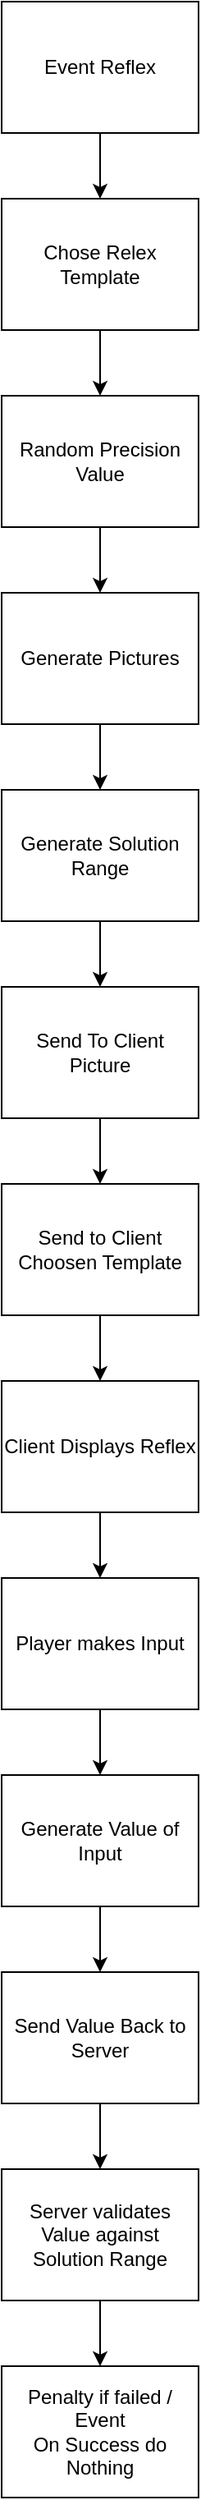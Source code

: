 <mxfile version="21.6.8" type="device">
  <diagram id="C5RBs43oDa-KdzZeNtuy" name="Page-1">
    <mxGraphModel dx="1434" dy="856" grid="1" gridSize="10" guides="1" tooltips="1" connect="1" arrows="1" fold="1" page="1" pageScale="1" pageWidth="827" pageHeight="1169" math="0" shadow="0">
      <root>
        <mxCell id="WIyWlLk6GJQsqaUBKTNV-0" />
        <mxCell id="WIyWlLk6GJQsqaUBKTNV-1" parent="WIyWlLk6GJQsqaUBKTNV-0" />
        <mxCell id="rn3ayhJtbb8CE3tqyZ9I-13" style="edgeStyle=orthogonalEdgeStyle;rounded=0;orthogonalLoop=1;jettySize=auto;html=1;" parent="WIyWlLk6GJQsqaUBKTNV-1" source="rn3ayhJtbb8CE3tqyZ9I-0" target="rn3ayhJtbb8CE3tqyZ9I-1" edge="1">
          <mxGeometry relative="1" as="geometry" />
        </mxCell>
        <mxCell id="rn3ayhJtbb8CE3tqyZ9I-0" value="Event Reflex" style="rounded=0;whiteSpace=wrap;html=1;" parent="WIyWlLk6GJQsqaUBKTNV-1" vertex="1">
          <mxGeometry x="360" y="400" width="120" height="80" as="geometry" />
        </mxCell>
        <mxCell id="rn3ayhJtbb8CE3tqyZ9I-14" style="edgeStyle=orthogonalEdgeStyle;rounded=0;orthogonalLoop=1;jettySize=auto;html=1;" parent="WIyWlLk6GJQsqaUBKTNV-1" source="rn3ayhJtbb8CE3tqyZ9I-1" target="rn3ayhJtbb8CE3tqyZ9I-2" edge="1">
          <mxGeometry relative="1" as="geometry" />
        </mxCell>
        <mxCell id="rn3ayhJtbb8CE3tqyZ9I-1" value="Chose Relex Template" style="rounded=0;whiteSpace=wrap;html=1;" parent="WIyWlLk6GJQsqaUBKTNV-1" vertex="1">
          <mxGeometry x="360" y="520" width="120" height="80" as="geometry" />
        </mxCell>
        <mxCell id="rn3ayhJtbb8CE3tqyZ9I-15" style="edgeStyle=orthogonalEdgeStyle;rounded=0;orthogonalLoop=1;jettySize=auto;html=1;" parent="WIyWlLk6GJQsqaUBKTNV-1" source="rn3ayhJtbb8CE3tqyZ9I-2" target="rn3ayhJtbb8CE3tqyZ9I-3" edge="1">
          <mxGeometry relative="1" as="geometry" />
        </mxCell>
        <mxCell id="rn3ayhJtbb8CE3tqyZ9I-2" value="Random Precision Value" style="rounded=0;whiteSpace=wrap;html=1;" parent="WIyWlLk6GJQsqaUBKTNV-1" vertex="1">
          <mxGeometry x="360" y="640" width="120" height="80" as="geometry" />
        </mxCell>
        <mxCell id="rn3ayhJtbb8CE3tqyZ9I-16" style="edgeStyle=orthogonalEdgeStyle;rounded=0;orthogonalLoop=1;jettySize=auto;html=1;" parent="WIyWlLk6GJQsqaUBKTNV-1" source="rn3ayhJtbb8CE3tqyZ9I-3" target="rn3ayhJtbb8CE3tqyZ9I-4" edge="1">
          <mxGeometry relative="1" as="geometry" />
        </mxCell>
        <mxCell id="rn3ayhJtbb8CE3tqyZ9I-3" value="Generate Pictures" style="rounded=0;whiteSpace=wrap;html=1;" parent="WIyWlLk6GJQsqaUBKTNV-1" vertex="1">
          <mxGeometry x="360" y="760" width="120" height="80" as="geometry" />
        </mxCell>
        <mxCell id="rn3ayhJtbb8CE3tqyZ9I-17" style="edgeStyle=orthogonalEdgeStyle;rounded=0;orthogonalLoop=1;jettySize=auto;html=1;" parent="WIyWlLk6GJQsqaUBKTNV-1" source="rn3ayhJtbb8CE3tqyZ9I-4" target="rn3ayhJtbb8CE3tqyZ9I-5" edge="1">
          <mxGeometry relative="1" as="geometry" />
        </mxCell>
        <mxCell id="rn3ayhJtbb8CE3tqyZ9I-4" value="Generate Solution Range" style="rounded=0;whiteSpace=wrap;html=1;" parent="WIyWlLk6GJQsqaUBKTNV-1" vertex="1">
          <mxGeometry x="360" y="880" width="120" height="80" as="geometry" />
        </mxCell>
        <mxCell id="rn3ayhJtbb8CE3tqyZ9I-18" style="edgeStyle=orthogonalEdgeStyle;rounded=0;orthogonalLoop=1;jettySize=auto;html=1;" parent="WIyWlLk6GJQsqaUBKTNV-1" source="rn3ayhJtbb8CE3tqyZ9I-5" target="rn3ayhJtbb8CE3tqyZ9I-6" edge="1">
          <mxGeometry relative="1" as="geometry" />
        </mxCell>
        <mxCell id="rn3ayhJtbb8CE3tqyZ9I-5" value="Send To Client Picture" style="rounded=0;whiteSpace=wrap;html=1;" parent="WIyWlLk6GJQsqaUBKTNV-1" vertex="1">
          <mxGeometry x="360" y="1000" width="120" height="80" as="geometry" />
        </mxCell>
        <mxCell id="rn3ayhJtbb8CE3tqyZ9I-19" style="edgeStyle=orthogonalEdgeStyle;rounded=0;orthogonalLoop=1;jettySize=auto;html=1;" parent="WIyWlLk6GJQsqaUBKTNV-1" source="rn3ayhJtbb8CE3tqyZ9I-6" target="rn3ayhJtbb8CE3tqyZ9I-7" edge="1">
          <mxGeometry relative="1" as="geometry" />
        </mxCell>
        <mxCell id="rn3ayhJtbb8CE3tqyZ9I-6" value="Send to Client Choosen Template" style="rounded=0;whiteSpace=wrap;html=1;" parent="WIyWlLk6GJQsqaUBKTNV-1" vertex="1">
          <mxGeometry x="360" y="1120" width="120" height="80" as="geometry" />
        </mxCell>
        <mxCell id="rn3ayhJtbb8CE3tqyZ9I-20" style="edgeStyle=orthogonalEdgeStyle;rounded=0;orthogonalLoop=1;jettySize=auto;html=1;entryX=0.5;entryY=0;entryDx=0;entryDy=0;" parent="WIyWlLk6GJQsqaUBKTNV-1" source="rn3ayhJtbb8CE3tqyZ9I-7" target="rn3ayhJtbb8CE3tqyZ9I-8" edge="1">
          <mxGeometry relative="1" as="geometry" />
        </mxCell>
        <mxCell id="rn3ayhJtbb8CE3tqyZ9I-7" value="Client Displays Reflex" style="rounded=0;whiteSpace=wrap;html=1;" parent="WIyWlLk6GJQsqaUBKTNV-1" vertex="1">
          <mxGeometry x="360" y="1240" width="120" height="80" as="geometry" />
        </mxCell>
        <mxCell id="rn3ayhJtbb8CE3tqyZ9I-21" style="edgeStyle=orthogonalEdgeStyle;rounded=0;orthogonalLoop=1;jettySize=auto;html=1;" parent="WIyWlLk6GJQsqaUBKTNV-1" source="rn3ayhJtbb8CE3tqyZ9I-8" target="rn3ayhJtbb8CE3tqyZ9I-9" edge="1">
          <mxGeometry relative="1" as="geometry" />
        </mxCell>
        <mxCell id="rn3ayhJtbb8CE3tqyZ9I-8" value="Player makes Input" style="rounded=0;whiteSpace=wrap;html=1;" parent="WIyWlLk6GJQsqaUBKTNV-1" vertex="1">
          <mxGeometry x="360" y="1360" width="120" height="80" as="geometry" />
        </mxCell>
        <mxCell id="rn3ayhJtbb8CE3tqyZ9I-22" style="edgeStyle=orthogonalEdgeStyle;rounded=0;orthogonalLoop=1;jettySize=auto;html=1;" parent="WIyWlLk6GJQsqaUBKTNV-1" source="rn3ayhJtbb8CE3tqyZ9I-9" target="rn3ayhJtbb8CE3tqyZ9I-10" edge="1">
          <mxGeometry relative="1" as="geometry" />
        </mxCell>
        <mxCell id="rn3ayhJtbb8CE3tqyZ9I-9" value="Generate Value of Input" style="rounded=0;whiteSpace=wrap;html=1;" parent="WIyWlLk6GJQsqaUBKTNV-1" vertex="1">
          <mxGeometry x="360" y="1480" width="120" height="80" as="geometry" />
        </mxCell>
        <mxCell id="rn3ayhJtbb8CE3tqyZ9I-23" style="edgeStyle=orthogonalEdgeStyle;rounded=0;orthogonalLoop=1;jettySize=auto;html=1;" parent="WIyWlLk6GJQsqaUBKTNV-1" source="rn3ayhJtbb8CE3tqyZ9I-10" target="rn3ayhJtbb8CE3tqyZ9I-11" edge="1">
          <mxGeometry relative="1" as="geometry" />
        </mxCell>
        <mxCell id="rn3ayhJtbb8CE3tqyZ9I-10" value="Send Value Back to Server" style="rounded=0;whiteSpace=wrap;html=1;" parent="WIyWlLk6GJQsqaUBKTNV-1" vertex="1">
          <mxGeometry x="360" y="1600" width="120" height="80" as="geometry" />
        </mxCell>
        <mxCell id="rn3ayhJtbb8CE3tqyZ9I-24" style="edgeStyle=orthogonalEdgeStyle;rounded=0;orthogonalLoop=1;jettySize=auto;html=1;" parent="WIyWlLk6GJQsqaUBKTNV-1" source="rn3ayhJtbb8CE3tqyZ9I-11" target="rn3ayhJtbb8CE3tqyZ9I-12" edge="1">
          <mxGeometry relative="1" as="geometry" />
        </mxCell>
        <mxCell id="rn3ayhJtbb8CE3tqyZ9I-11" value="Server validates Value against Solution Range" style="rounded=0;whiteSpace=wrap;html=1;" parent="WIyWlLk6GJQsqaUBKTNV-1" vertex="1">
          <mxGeometry x="360" y="1720" width="120" height="80" as="geometry" />
        </mxCell>
        <mxCell id="rn3ayhJtbb8CE3tqyZ9I-12" value="Penalty if failed / Event&lt;br&gt;On Success do Nothing" style="rounded=0;whiteSpace=wrap;html=1;" parent="WIyWlLk6GJQsqaUBKTNV-1" vertex="1">
          <mxGeometry x="360" y="1840" width="120" height="80" as="geometry" />
        </mxCell>
      </root>
    </mxGraphModel>
  </diagram>
</mxfile>
